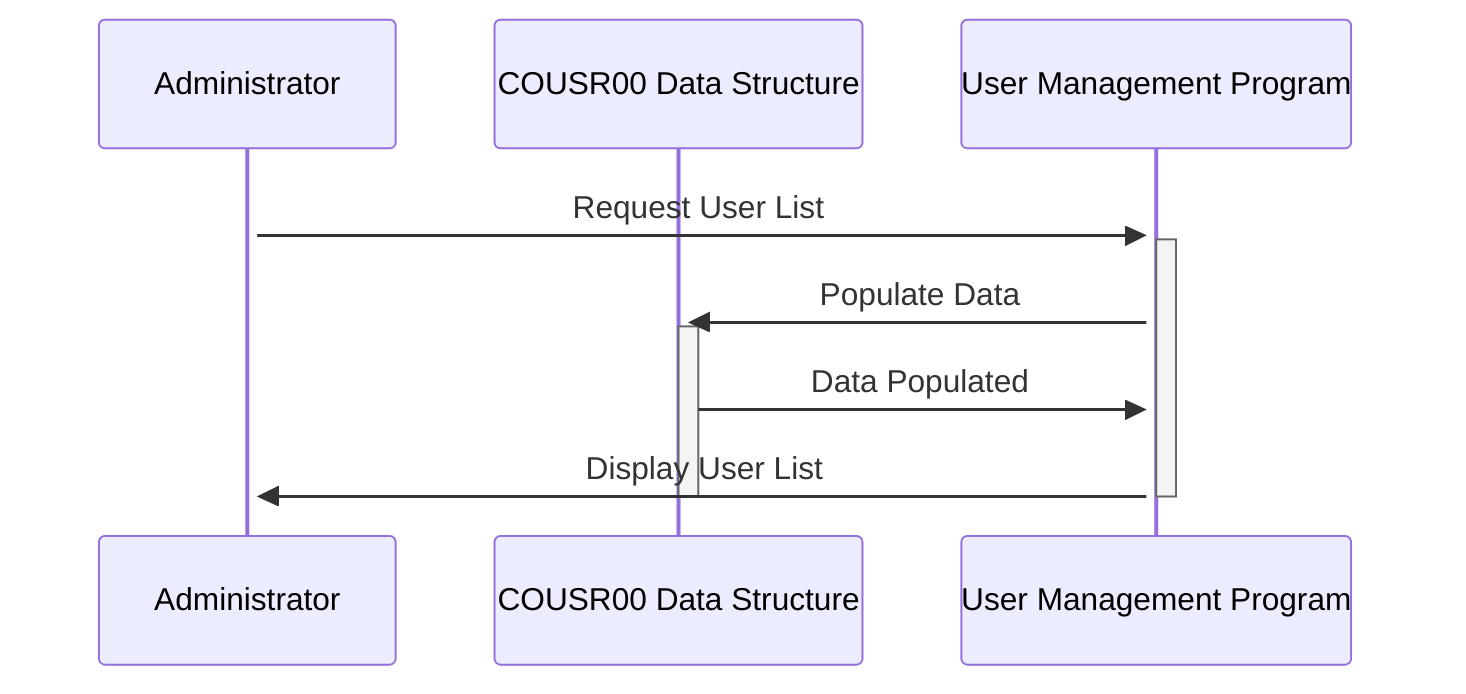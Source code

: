 sequenceDiagram
    participant Administrator
    participant COUSR00 Data Structure
    participant User Management Program

    activate Administrator
    Administrator->>+User Management Program: Request User List
    activate User Management Program
    User Management Program->>+COUSR00 Data Structure: Populate Data
    activate COUSR00 Data Structure
    COUSR00 Data Structure->>User Management Program:  Data Populated
    User Management Program->>Administrator: Display User List
    deactivate COUSR00 Data Structure
    deactivate User Management Program